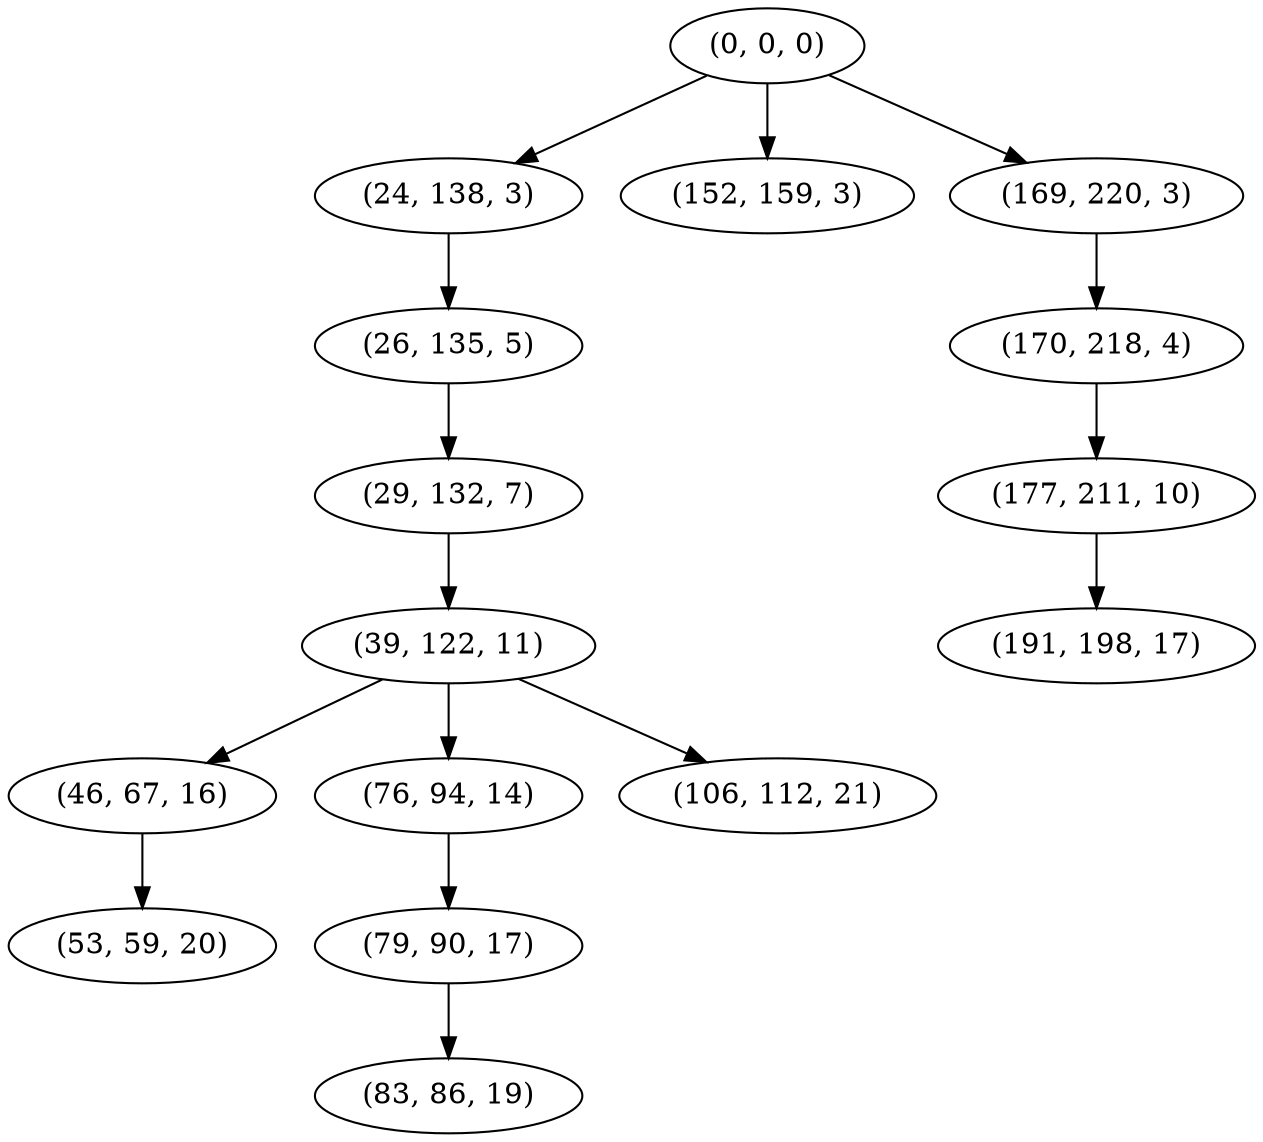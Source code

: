 digraph tree {
    "(0, 0, 0)";
    "(24, 138, 3)";
    "(26, 135, 5)";
    "(29, 132, 7)";
    "(39, 122, 11)";
    "(46, 67, 16)";
    "(53, 59, 20)";
    "(76, 94, 14)";
    "(79, 90, 17)";
    "(83, 86, 19)";
    "(106, 112, 21)";
    "(152, 159, 3)";
    "(169, 220, 3)";
    "(170, 218, 4)";
    "(177, 211, 10)";
    "(191, 198, 17)";
    "(0, 0, 0)" -> "(24, 138, 3)";
    "(0, 0, 0)" -> "(152, 159, 3)";
    "(0, 0, 0)" -> "(169, 220, 3)";
    "(24, 138, 3)" -> "(26, 135, 5)";
    "(26, 135, 5)" -> "(29, 132, 7)";
    "(29, 132, 7)" -> "(39, 122, 11)";
    "(39, 122, 11)" -> "(46, 67, 16)";
    "(39, 122, 11)" -> "(76, 94, 14)";
    "(39, 122, 11)" -> "(106, 112, 21)";
    "(46, 67, 16)" -> "(53, 59, 20)";
    "(76, 94, 14)" -> "(79, 90, 17)";
    "(79, 90, 17)" -> "(83, 86, 19)";
    "(169, 220, 3)" -> "(170, 218, 4)";
    "(170, 218, 4)" -> "(177, 211, 10)";
    "(177, 211, 10)" -> "(191, 198, 17)";
}
